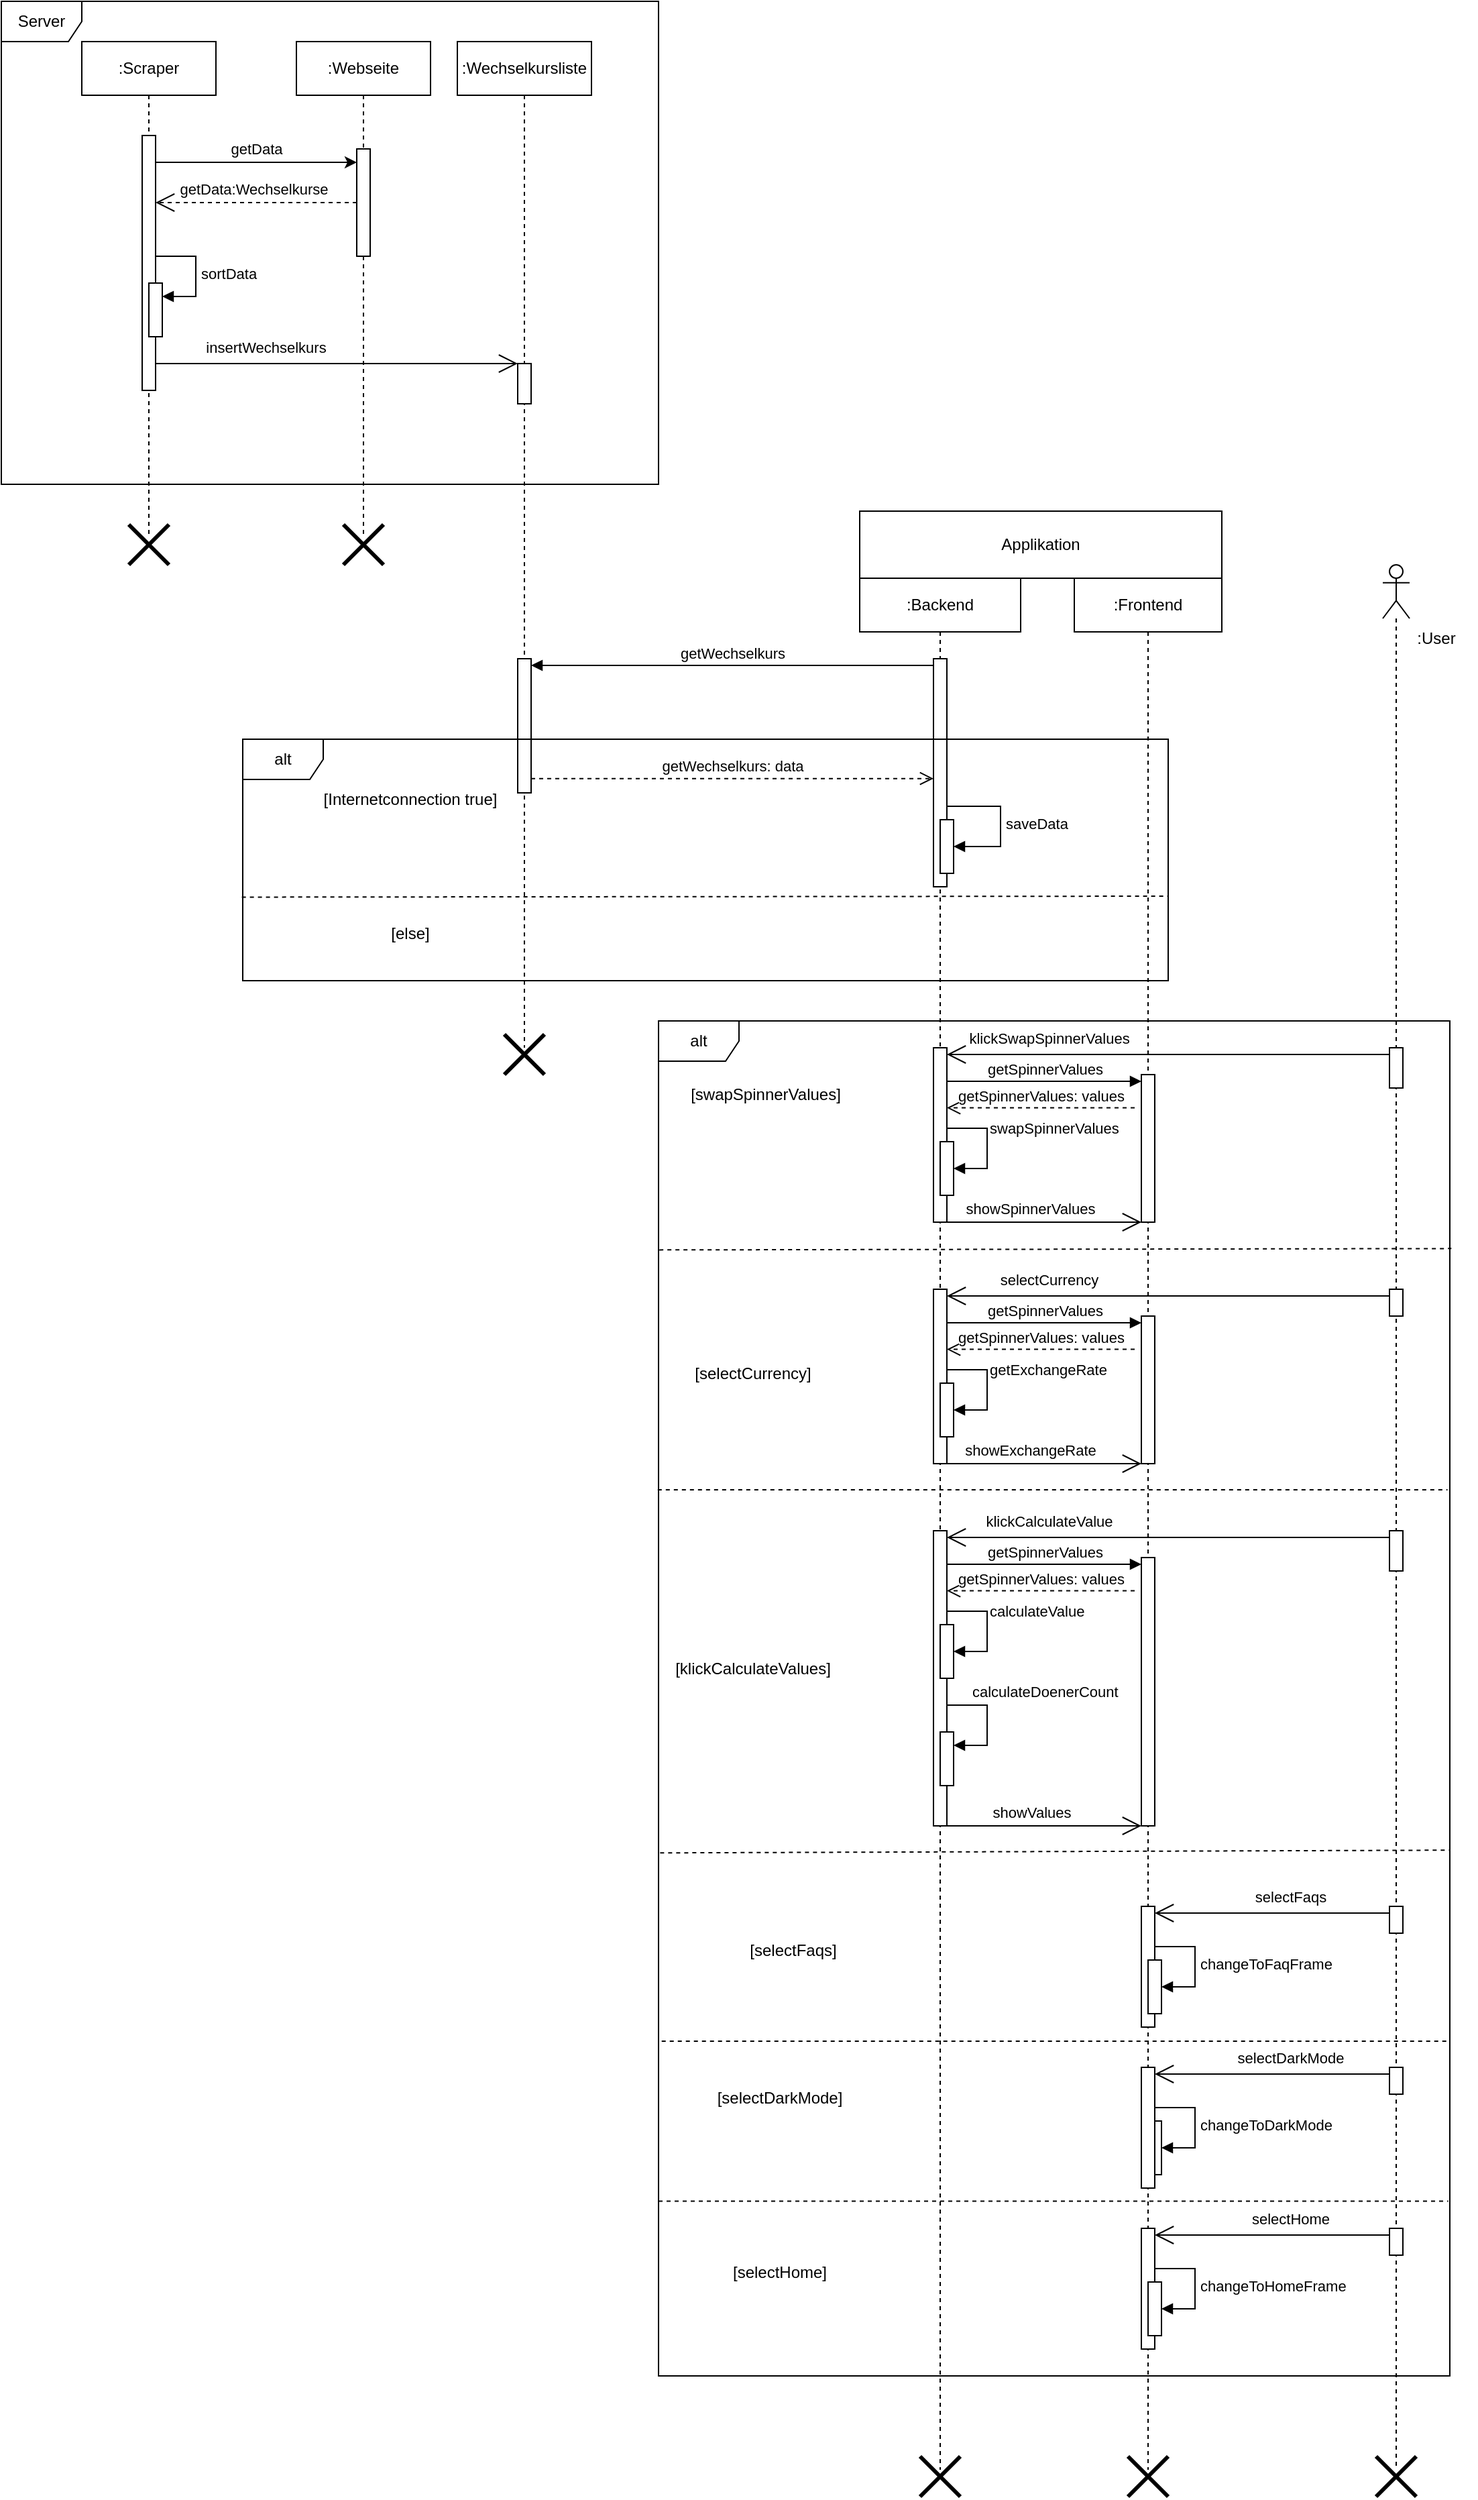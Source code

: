 <mxfile version="23.1.5" type="device">
  <diagram name="Page-1" id="2YBvvXClWsGukQMizWep">
    <mxGraphModel dx="985" dy="530" grid="1" gridSize="10" guides="1" tooltips="1" connect="1" arrows="1" fold="1" page="1" pageScale="1" pageWidth="850" pageHeight="1100" math="0" shadow="0">
      <root>
        <mxCell id="0" />
        <mxCell id="1" parent="0" />
        <mxCell id="aM9ryv3xv72pqoxQDRHE-1" value=":Scraper" style="shape=umlLifeline;perimeter=lifelinePerimeter;whiteSpace=wrap;html=1;container=0;dropTarget=0;collapsible=0;recursiveResize=0;outlineConnect=0;portConstraint=eastwest;newEdgeStyle={&quot;edgeStyle&quot;:&quot;elbowEdgeStyle&quot;,&quot;elbow&quot;:&quot;vertical&quot;,&quot;curved&quot;:0,&quot;rounded&quot;:0};" parent="1" vertex="1">
          <mxGeometry x="120" y="60" width="100" height="370" as="geometry" />
        </mxCell>
        <mxCell id="aM9ryv3xv72pqoxQDRHE-2" value="" style="html=1;points=[];perimeter=orthogonalPerimeter;outlineConnect=0;targetShapes=umlLifeline;portConstraint=eastwest;newEdgeStyle={&quot;edgeStyle&quot;:&quot;elbowEdgeStyle&quot;,&quot;elbow&quot;:&quot;vertical&quot;,&quot;curved&quot;:0,&quot;rounded&quot;:0};" parent="aM9ryv3xv72pqoxQDRHE-1" vertex="1">
          <mxGeometry x="45" y="70" width="10" height="190" as="geometry" />
        </mxCell>
        <mxCell id="v1EuqWUjBjIq2CPRRQix-3" value="" style="edgeStyle=elbowEdgeStyle;rounded=0;orthogonalLoop=1;jettySize=auto;html=1;elbow=vertical;curved=0;" parent="aM9ryv3xv72pqoxQDRHE-1" source="aM9ryv3xv72pqoxQDRHE-2" edge="1">
          <mxGeometry relative="1" as="geometry">
            <mxPoint x="55" y="139.949" as="targetPoint" />
          </mxGeometry>
        </mxCell>
        <mxCell id="aM9ryv3xv72pqoxQDRHE-5" value=":Webseite" style="shape=umlLifeline;perimeter=lifelinePerimeter;whiteSpace=wrap;html=1;container=0;dropTarget=0;collapsible=0;recursiveResize=0;outlineConnect=0;portConstraint=eastwest;newEdgeStyle={&quot;edgeStyle&quot;:&quot;elbowEdgeStyle&quot;,&quot;elbow&quot;:&quot;vertical&quot;,&quot;curved&quot;:0,&quot;rounded&quot;:0};" parent="1" vertex="1">
          <mxGeometry x="280" y="60" width="100" height="370" as="geometry" />
        </mxCell>
        <mxCell id="aM9ryv3xv72pqoxQDRHE-6" value="" style="html=1;points=[];perimeter=orthogonalPerimeter;outlineConnect=0;targetShapes=umlLifeline;portConstraint=eastwest;newEdgeStyle={&quot;edgeStyle&quot;:&quot;elbowEdgeStyle&quot;,&quot;elbow&quot;:&quot;vertical&quot;,&quot;curved&quot;:0,&quot;rounded&quot;:0};" parent="aM9ryv3xv72pqoxQDRHE-5" vertex="1">
          <mxGeometry x="45" y="80" width="10" height="80" as="geometry" />
        </mxCell>
        <mxCell id="v1EuqWUjBjIq2CPRRQix-4" value="" style="endArrow=classic;html=1;rounded=0;" parent="1" target="aM9ryv3xv72pqoxQDRHE-6" edge="1">
          <mxGeometry relative="1" as="geometry">
            <mxPoint x="174.987" y="150" as="sourcePoint" />
            <mxPoint x="345" y="150" as="targetPoint" />
          </mxGeometry>
        </mxCell>
        <mxCell id="v1EuqWUjBjIq2CPRRQix-5" value="getData" style="edgeLabel;resizable=0;html=1;align=center;verticalAlign=middle;" parent="v1EuqWUjBjIq2CPRRQix-4" connectable="0" vertex="1">
          <mxGeometry relative="1" as="geometry">
            <mxPoint y="-10" as="offset" />
          </mxGeometry>
        </mxCell>
        <mxCell id="v1EuqWUjBjIq2CPRRQix-6" value="getData:Wechselkurse" style="endArrow=open;endSize=12;dashed=1;html=1;rounded=0;" parent="1" source="aM9ryv3xv72pqoxQDRHE-6" target="aM9ryv3xv72pqoxQDRHE-2" edge="1">
          <mxGeometry x="0.026" y="-10" width="160" relative="1" as="geometry">
            <mxPoint x="310" y="190" as="sourcePoint" />
            <mxPoint x="180" y="190" as="targetPoint" />
            <mxPoint as="offset" />
          </mxGeometry>
        </mxCell>
        <mxCell id="v1EuqWUjBjIq2CPRRQix-7" value=":Wechselkursliste" style="shape=umlLifeline;perimeter=lifelinePerimeter;whiteSpace=wrap;html=1;container=1;dropTarget=0;collapsible=0;recursiveResize=0;outlineConnect=0;portConstraint=eastwest;newEdgeStyle={&quot;curved&quot;:0,&quot;rounded&quot;:0};" parent="1" vertex="1">
          <mxGeometry x="400" y="60" width="100" height="750" as="geometry" />
        </mxCell>
        <mxCell id="v1EuqWUjBjIq2CPRRQix-9" value="" style="html=1;points=[[0,0,0,0,5],[0,1,0,0,-5],[1,0,0,0,5],[1,1,0,0,-5]];perimeter=orthogonalPerimeter;outlineConnect=0;targetShapes=umlLifeline;portConstraint=eastwest;newEdgeStyle={&quot;curved&quot;:0,&quot;rounded&quot;:0};" parent="v1EuqWUjBjIq2CPRRQix-7" vertex="1">
          <mxGeometry x="45" y="240" width="10" height="30" as="geometry" />
        </mxCell>
        <mxCell id="v1EuqWUjBjIq2CPRRQix-17" value="" style="html=1;points=[[0,0,0,0,5],[0,1,0,0,-5],[1,0,0,0,5],[1,1,0,0,-5]];perimeter=orthogonalPerimeter;outlineConnect=0;targetShapes=umlLifeline;portConstraint=eastwest;newEdgeStyle={&quot;curved&quot;:0,&quot;rounded&quot;:0};" parent="v1EuqWUjBjIq2CPRRQix-7" vertex="1">
          <mxGeometry x="45" y="460" width="10" height="100" as="geometry" />
        </mxCell>
        <mxCell id="v1EuqWUjBjIq2CPRRQix-10" value="" style="endArrow=open;endFill=1;endSize=12;html=1;rounded=0;" parent="1" source="aM9ryv3xv72pqoxQDRHE-2" target="v1EuqWUjBjIq2CPRRQix-9" edge="1">
          <mxGeometry width="160" relative="1" as="geometry">
            <mxPoint x="190" y="260" as="sourcePoint" />
            <mxPoint x="350" y="260" as="targetPoint" />
          </mxGeometry>
        </mxCell>
        <mxCell id="v1EuqWUjBjIq2CPRRQix-14" value="insertWechselkurs" style="edgeLabel;resizable=0;html=1;align=center;verticalAlign=middle;" parent="1" connectable="0" vertex="1">
          <mxGeometry x="249.999" y="260" as="geometry">
            <mxPoint x="7" y="28" as="offset" />
          </mxGeometry>
        </mxCell>
        <mxCell id="v1EuqWUjBjIq2CPRRQix-15" value="Server" style="shape=umlFrame;whiteSpace=wrap;html=1;pointerEvents=0;" parent="1" vertex="1">
          <mxGeometry x="60" y="30" width="490" height="360" as="geometry" />
        </mxCell>
        <mxCell id="v1EuqWUjBjIq2CPRRQix-16" value=":Backend" style="shape=umlLifeline;perimeter=lifelinePerimeter;whiteSpace=wrap;html=1;container=1;dropTarget=0;collapsible=0;recursiveResize=0;outlineConnect=0;portConstraint=eastwest;newEdgeStyle={&quot;curved&quot;:0,&quot;rounded&quot;:0};" parent="1" vertex="1">
          <mxGeometry x="700" y="460" width="120" height="1410" as="geometry" />
        </mxCell>
        <mxCell id="v1EuqWUjBjIq2CPRRQix-20" value="" style="html=1;points=[[0,0,0,0,5],[0,1,0,0,-5],[1,0,0,0,5],[1,1,0,0,-5]];perimeter=orthogonalPerimeter;outlineConnect=0;targetShapes=umlLifeline;portConstraint=eastwest;newEdgeStyle={&quot;curved&quot;:0,&quot;rounded&quot;:0};" parent="v1EuqWUjBjIq2CPRRQix-16" vertex="1">
          <mxGeometry x="55" y="60" width="10" height="170" as="geometry" />
        </mxCell>
        <mxCell id="h3l3YlsOue6Y38c3jv6M-5" value="" style="html=1;points=[[0,0,0,0,5],[0,1,0,0,-5],[1,0,0,0,5],[1,1,0,0,-5]];perimeter=orthogonalPerimeter;outlineConnect=0;targetShapes=umlLifeline;portConstraint=eastwest;newEdgeStyle={&quot;curved&quot;:0,&quot;rounded&quot;:0};" parent="v1EuqWUjBjIq2CPRRQix-16" vertex="1">
          <mxGeometry x="55" y="350" width="10" height="130" as="geometry" />
        </mxCell>
        <mxCell id="v1EuqWUjBjIq2CPRRQix-18" value="getWechselkurs" style="html=1;verticalAlign=bottom;endArrow=block;curved=0;rounded=0;entryX=1;entryY=0;entryDx=0;entryDy=5;exitX=0;exitY=0;exitDx=0;exitDy=5;exitPerimeter=0;" parent="1" source="v1EuqWUjBjIq2CPRRQix-20" target="v1EuqWUjBjIq2CPRRQix-17" edge="1">
          <mxGeometry relative="1" as="geometry">
            <mxPoint x="525" y="525" as="sourcePoint" />
          </mxGeometry>
        </mxCell>
        <mxCell id="v1EuqWUjBjIq2CPRRQix-19" value="getWechselkurs: data" style="html=1;verticalAlign=bottom;endArrow=open;dashed=1;endSize=8;curved=0;rounded=0;exitX=1;exitY=0.644;exitDx=0;exitDy=0;exitPerimeter=0;" parent="1" target="v1EuqWUjBjIq2CPRRQix-20" edge="1">
          <mxGeometry relative="1" as="geometry">
            <mxPoint x="610" y="609.33" as="targetPoint" />
            <mxPoint x="455" y="609.33" as="sourcePoint" />
          </mxGeometry>
        </mxCell>
        <mxCell id="v1EuqWUjBjIq2CPRRQix-21" value="alt" style="shape=umlFrame;whiteSpace=wrap;html=1;pointerEvents=0;" parent="1" vertex="1">
          <mxGeometry x="240" y="580" width="690" height="180" as="geometry" />
        </mxCell>
        <mxCell id="v1EuqWUjBjIq2CPRRQix-23" value="[Internetconnection true]" style="text;html=1;strokeColor=none;fillColor=none;align=center;verticalAlign=middle;whiteSpace=wrap;rounded=0;" parent="1" vertex="1">
          <mxGeometry x="290" y="610" width="150" height="30" as="geometry" />
        </mxCell>
        <mxCell id="v1EuqWUjBjIq2CPRRQix-30" value="[else]" style="text;html=1;strokeColor=none;fillColor=none;align=center;verticalAlign=middle;whiteSpace=wrap;rounded=0;" parent="1" vertex="1">
          <mxGeometry x="290" y="710" width="150" height="30" as="geometry" />
        </mxCell>
        <mxCell id="v1EuqWUjBjIq2CPRRQix-35" value="" style="endArrow=none;dashed=1;html=1;rounded=0;exitX=-0.001;exitY=0.654;exitDx=0;exitDy=0;exitPerimeter=0;entryX=1;entryY=0.65;entryDx=0;entryDy=0;entryPerimeter=0;" parent="1" source="v1EuqWUjBjIq2CPRRQix-21" target="v1EuqWUjBjIq2CPRRQix-21" edge="1">
          <mxGeometry width="50" height="50" relative="1" as="geometry">
            <mxPoint x="620" y="650" as="sourcePoint" />
            <mxPoint x="870" y="700" as="targetPoint" />
          </mxGeometry>
        </mxCell>
        <mxCell id="v1EuqWUjBjIq2CPRRQix-36" value="" style="shape=umlLifeline;perimeter=lifelinePerimeter;whiteSpace=wrap;html=1;container=1;dropTarget=0;collapsible=0;recursiveResize=0;outlineConnect=0;portConstraint=eastwest;newEdgeStyle={&quot;curved&quot;:0,&quot;rounded&quot;:0};participant=umlActor;" parent="1" vertex="1">
          <mxGeometry x="1090" y="450" width="20" height="1420" as="geometry" />
        </mxCell>
        <mxCell id="h3l3YlsOue6Y38c3jv6M-8" value="" style="html=1;points=[[0,0,0,0,5],[0,1,0,0,-5],[1,0,0,0,5],[1,1,0,0,-5]];perimeter=orthogonalPerimeter;outlineConnect=0;targetShapes=umlLifeline;portConstraint=eastwest;newEdgeStyle={&quot;curved&quot;:0,&quot;rounded&quot;:0};" parent="v1EuqWUjBjIq2CPRRQix-36" vertex="1">
          <mxGeometry x="5" y="360" width="10" height="30" as="geometry" />
        </mxCell>
        <mxCell id="JgO0-1MTpIiJ-sRc2Kr0-39" value="" style="html=1;points=[[0,0,0,0,5],[0,1,0,0,-5],[1,0,0,0,5],[1,1,0,0,-5]];perimeter=orthogonalPerimeter;outlineConnect=0;targetShapes=umlLifeline;portConstraint=eastwest;newEdgeStyle={&quot;curved&quot;:0,&quot;rounded&quot;:0};" vertex="1" parent="v1EuqWUjBjIq2CPRRQix-36">
          <mxGeometry x="5" y="1120" width="10" height="20" as="geometry" />
        </mxCell>
        <mxCell id="JgO0-1MTpIiJ-sRc2Kr0-43" value="" style="html=1;points=[[0,0,0,0,5],[0,1,0,0,-5],[1,0,0,0,5],[1,1,0,0,-5]];perimeter=orthogonalPerimeter;outlineConnect=0;targetShapes=umlLifeline;portConstraint=eastwest;newEdgeStyle={&quot;curved&quot;:0,&quot;rounded&quot;:0};" vertex="1" parent="v1EuqWUjBjIq2CPRRQix-36">
          <mxGeometry x="-175" y="1160" width="10" height="40" as="geometry" />
        </mxCell>
        <mxCell id="v1EuqWUjBjIq2CPRRQix-37" value=":User" style="text;html=1;strokeColor=none;fillColor=none;align=center;verticalAlign=middle;whiteSpace=wrap;rounded=0;" parent="1" vertex="1">
          <mxGeometry x="1100" y="490" width="60" height="30" as="geometry" />
        </mxCell>
        <mxCell id="h3l3YlsOue6Y38c3jv6M-1" value="" style="html=1;points=[[0,0,0,0,5],[0,1,0,0,-5],[1,0,0,0,5],[1,1,0,0,-5]];perimeter=orthogonalPerimeter;outlineConnect=0;targetShapes=umlLifeline;portConstraint=eastwest;newEdgeStyle={&quot;curved&quot;:0,&quot;rounded&quot;:0};" parent="1" vertex="1">
          <mxGeometry x="170" y="240" width="10" height="40" as="geometry" />
        </mxCell>
        <mxCell id="h3l3YlsOue6Y38c3jv6M-2" value="sortData" style="html=1;align=left;spacingLeft=2;endArrow=block;rounded=0;edgeStyle=orthogonalEdgeStyle;curved=0;rounded=0;" parent="1" target="h3l3YlsOue6Y38c3jv6M-1" edge="1">
          <mxGeometry relative="1" as="geometry">
            <mxPoint x="175" y="220" as="sourcePoint" />
            <Array as="points">
              <mxPoint x="205" y="250" />
            </Array>
          </mxGeometry>
        </mxCell>
        <mxCell id="h3l3YlsOue6Y38c3jv6M-3" value="" style="html=1;points=[[0,0,0,0,5],[0,1,0,0,-5],[1,0,0,0,5],[1,1,0,0,-5]];perimeter=orthogonalPerimeter;outlineConnect=0;targetShapes=umlLifeline;portConstraint=eastwest;newEdgeStyle={&quot;curved&quot;:0,&quot;rounded&quot;:0};" parent="1" vertex="1">
          <mxGeometry x="760" y="640" width="10" height="40" as="geometry" />
        </mxCell>
        <mxCell id="h3l3YlsOue6Y38c3jv6M-4" value="saveData" style="html=1;align=left;spacingLeft=2;endArrow=block;rounded=0;edgeStyle=orthogonalEdgeStyle;curved=0;rounded=0;" parent="1" source="v1EuqWUjBjIq2CPRRQix-20" target="h3l3YlsOue6Y38c3jv6M-3" edge="1">
          <mxGeometry relative="1" as="geometry">
            <mxPoint x="775" y="620" as="sourcePoint" />
            <Array as="points">
              <mxPoint x="805" y="630" />
              <mxPoint x="805" y="660" />
            </Array>
          </mxGeometry>
        </mxCell>
        <mxCell id="h3l3YlsOue6Y38c3jv6M-17" value="alt" style="shape=umlFrame;whiteSpace=wrap;html=1;pointerEvents=0;" parent="1" vertex="1">
          <mxGeometry x="550" y="790" width="590" height="1010" as="geometry" />
        </mxCell>
        <mxCell id="h3l3YlsOue6Y38c3jv6M-20" value="[swapSpinnerValues]" style="text;html=1;strokeColor=none;fillColor=none;align=center;verticalAlign=middle;whiteSpace=wrap;rounded=0;" parent="1" vertex="1">
          <mxGeometry x="600" y="830" width="60" height="30" as="geometry" />
        </mxCell>
        <mxCell id="QMycJKl9IB8t47OR3IQw-2" value=":Frontend" style="shape=umlLifeline;perimeter=lifelinePerimeter;whiteSpace=wrap;html=1;container=1;dropTarget=0;collapsible=0;recursiveResize=0;outlineConnect=0;portConstraint=eastwest;newEdgeStyle={&quot;curved&quot;:0,&quot;rounded&quot;:0};" parent="1" vertex="1">
          <mxGeometry x="860" y="460" width="110" height="1410" as="geometry" />
        </mxCell>
        <mxCell id="QMycJKl9IB8t47OR3IQw-4" value="" style="html=1;points=[[0,0,0,0,5],[0,1,0,0,-5],[1,0,0,0,5],[1,1,0,0,-5]];perimeter=orthogonalPerimeter;outlineConnect=0;targetShapes=umlLifeline;portConstraint=eastwest;newEdgeStyle={&quot;curved&quot;:0,&quot;rounded&quot;:0};" parent="QMycJKl9IB8t47OR3IQw-2" vertex="1">
          <mxGeometry x="50" y="370" width="10" height="110" as="geometry" />
        </mxCell>
        <mxCell id="QMycJKl9IB8t47OR3IQw-31" value="" style="html=1;points=[[0,0,0,0,5],[0,1,0,0,-5],[1,0,0,0,5],[1,1,0,0,-5]];perimeter=orthogonalPerimeter;outlineConnect=0;targetShapes=umlLifeline;portConstraint=eastwest;newEdgeStyle={&quot;curved&quot;:0,&quot;rounded&quot;:0};" parent="QMycJKl9IB8t47OR3IQw-2" vertex="1">
          <mxGeometry x="-105" y="530" width="10" height="130" as="geometry" />
        </mxCell>
        <mxCell id="QMycJKl9IB8t47OR3IQw-32" value="" style="html=1;points=[[0,0,0,0,5],[0,1,0,0,-5],[1,0,0,0,5],[1,1,0,0,-5]];perimeter=orthogonalPerimeter;outlineConnect=0;targetShapes=umlLifeline;portConstraint=eastwest;newEdgeStyle={&quot;curved&quot;:0,&quot;rounded&quot;:0};" parent="QMycJKl9IB8t47OR3IQw-2" vertex="1">
          <mxGeometry x="235" y="530" width="10" height="20" as="geometry" />
        </mxCell>
        <mxCell id="QMycJKl9IB8t47OR3IQw-33" value="" style="html=1;points=[[0,0,0,0,5],[0,1,0,0,-5],[1,0,0,0,5],[1,1,0,0,-5]];perimeter=orthogonalPerimeter;outlineConnect=0;targetShapes=umlLifeline;portConstraint=eastwest;newEdgeStyle={&quot;curved&quot;:0,&quot;rounded&quot;:0};" parent="QMycJKl9IB8t47OR3IQw-2" vertex="1">
          <mxGeometry x="50" y="550" width="10" height="110" as="geometry" />
        </mxCell>
        <mxCell id="QMycJKl9IB8t47OR3IQw-34" value="getSpinnerValues" style="html=1;verticalAlign=bottom;endArrow=block;curved=0;rounded=0;entryX=0;entryY=0;entryDx=0;entryDy=5;entryPerimeter=0;" parent="QMycJKl9IB8t47OR3IQw-2" source="QMycJKl9IB8t47OR3IQw-31" target="QMycJKl9IB8t47OR3IQw-33" edge="1">
          <mxGeometry width="80" relative="1" as="geometry">
            <mxPoint x="-20" y="630" as="sourcePoint" />
            <mxPoint x="60" y="630" as="targetPoint" />
          </mxGeometry>
        </mxCell>
        <mxCell id="QMycJKl9IB8t47OR3IQw-35" value="getSpinnerValues: values" style="html=1;verticalAlign=bottom;endArrow=open;dashed=1;endSize=8;curved=0;rounded=0;" parent="QMycJKl9IB8t47OR3IQw-2" target="QMycJKl9IB8t47OR3IQw-31" edge="1">
          <mxGeometry relative="1" as="geometry">
            <mxPoint x="-90" y="575" as="targetPoint" />
            <mxPoint x="45" y="574.76" as="sourcePoint" />
          </mxGeometry>
        </mxCell>
        <mxCell id="QMycJKl9IB8t47OR3IQw-36" value="" style="html=1;points=[[0,0,0,0,5],[0,1,0,0,-5],[1,0,0,0,5],[1,1,0,0,-5]];perimeter=orthogonalPerimeter;outlineConnect=0;targetShapes=umlLifeline;portConstraint=eastwest;newEdgeStyle={&quot;curved&quot;:0,&quot;rounded&quot;:0};" parent="QMycJKl9IB8t47OR3IQw-2" vertex="1">
          <mxGeometry x="-100" y="600" width="10" height="40" as="geometry" />
        </mxCell>
        <mxCell id="QMycJKl9IB8t47OR3IQw-37" value="getExchangeRate" style="html=1;align=left;spacingLeft=2;endArrow=block;rounded=0;edgeStyle=orthogonalEdgeStyle;curved=0;rounded=0;" parent="QMycJKl9IB8t47OR3IQw-2" target="QMycJKl9IB8t47OR3IQw-36" edge="1">
          <mxGeometry relative="1" as="geometry">
            <mxPoint x="-95" y="560" as="sourcePoint" />
            <Array as="points">
              <mxPoint x="-65" y="590" />
            </Array>
          </mxGeometry>
        </mxCell>
        <mxCell id="QMycJKl9IB8t47OR3IQw-38" value="" style="endArrow=open;endFill=1;endSize=12;html=1;rounded=0;exitX=0.5;exitY=1;exitDx=0;exitDy=0;exitPerimeter=0;" parent="QMycJKl9IB8t47OR3IQw-2" source="QMycJKl9IB8t47OR3IQw-31" target="QMycJKl9IB8t47OR3IQw-33" edge="1">
          <mxGeometry width="160" relative="1" as="geometry">
            <mxPoint x="-100.0" y="670" as="sourcePoint" />
            <mxPoint x="40" y="670" as="targetPoint" />
          </mxGeometry>
        </mxCell>
        <mxCell id="QMycJKl9IB8t47OR3IQw-39" value="showExchangeRate" style="edgeLabel;html=1;align=center;verticalAlign=middle;resizable=0;points=[];" parent="QMycJKl9IB8t47OR3IQw-38" vertex="1" connectable="0">
          <mxGeometry x="-0.741" y="-1" relative="1" as="geometry">
            <mxPoint x="47" y="-11" as="offset" />
          </mxGeometry>
        </mxCell>
        <mxCell id="QMycJKl9IB8t47OR3IQw-40" value="" style="endArrow=open;endFill=1;endSize=12;html=1;rounded=0;exitX=0;exitY=0;exitDx=0;exitDy=5;exitPerimeter=0;entryX=1;entryY=0;entryDx=0;entryDy=5;entryPerimeter=0;" parent="QMycJKl9IB8t47OR3IQw-2" source="QMycJKl9IB8t47OR3IQw-32" target="QMycJKl9IB8t47OR3IQw-31" edge="1">
          <mxGeometry width="160" relative="1" as="geometry">
            <mxPoint x="-90" y="670" as="sourcePoint" />
            <mxPoint x="55" y="670" as="targetPoint" />
          </mxGeometry>
        </mxCell>
        <mxCell id="QMycJKl9IB8t47OR3IQw-41" value="selectCurrency" style="edgeLabel;html=1;align=center;verticalAlign=middle;resizable=0;points=[];" parent="QMycJKl9IB8t47OR3IQw-40" vertex="1" connectable="0">
          <mxGeometry x="-0.741" y="-1" relative="1" as="geometry">
            <mxPoint x="-212" y="-11" as="offset" />
          </mxGeometry>
        </mxCell>
        <mxCell id="QMycJKl9IB8t47OR3IQw-42" value="" style="html=1;points=[[0,0,0,0,5],[0,1,0,0,-5],[1,0,0,0,5],[1,1,0,0,-5]];perimeter=orthogonalPerimeter;outlineConnect=0;targetShapes=umlLifeline;portConstraint=eastwest;newEdgeStyle={&quot;curved&quot;:0,&quot;rounded&quot;:0};" parent="QMycJKl9IB8t47OR3IQw-2" vertex="1">
          <mxGeometry x="-105" y="710" width="10" height="220" as="geometry" />
        </mxCell>
        <mxCell id="QMycJKl9IB8t47OR3IQw-43" value="" style="html=1;points=[[0,0,0,0,5],[0,1,0,0,-5],[1,0,0,0,5],[1,1,0,0,-5]];perimeter=orthogonalPerimeter;outlineConnect=0;targetShapes=umlLifeline;portConstraint=eastwest;newEdgeStyle={&quot;curved&quot;:0,&quot;rounded&quot;:0};" parent="QMycJKl9IB8t47OR3IQw-2" vertex="1">
          <mxGeometry x="235" y="710" width="10" height="30" as="geometry" />
        </mxCell>
        <mxCell id="QMycJKl9IB8t47OR3IQw-44" value="" style="html=1;points=[[0,0,0,0,5],[0,1,0,0,-5],[1,0,0,0,5],[1,1,0,0,-5]];perimeter=orthogonalPerimeter;outlineConnect=0;targetShapes=umlLifeline;portConstraint=eastwest;newEdgeStyle={&quot;curved&quot;:0,&quot;rounded&quot;:0};" parent="QMycJKl9IB8t47OR3IQw-2" vertex="1">
          <mxGeometry x="50" y="730" width="10" height="200" as="geometry" />
        </mxCell>
        <mxCell id="QMycJKl9IB8t47OR3IQw-45" value="getSpinnerValues" style="html=1;verticalAlign=bottom;endArrow=block;curved=0;rounded=0;entryX=0;entryY=0;entryDx=0;entryDy=5;entryPerimeter=0;" parent="QMycJKl9IB8t47OR3IQw-2" source="QMycJKl9IB8t47OR3IQw-42" target="QMycJKl9IB8t47OR3IQw-44" edge="1">
          <mxGeometry width="80" relative="1" as="geometry">
            <mxPoint x="-20" y="810" as="sourcePoint" />
            <mxPoint x="60" y="810" as="targetPoint" />
          </mxGeometry>
        </mxCell>
        <mxCell id="QMycJKl9IB8t47OR3IQw-46" value="getSpinnerValues: values" style="html=1;verticalAlign=bottom;endArrow=open;dashed=1;endSize=8;curved=0;rounded=0;" parent="QMycJKl9IB8t47OR3IQw-2" target="QMycJKl9IB8t47OR3IQw-42" edge="1">
          <mxGeometry relative="1" as="geometry">
            <mxPoint x="-90" y="755" as="targetPoint" />
            <mxPoint x="45" y="754.76" as="sourcePoint" />
          </mxGeometry>
        </mxCell>
        <mxCell id="QMycJKl9IB8t47OR3IQw-47" value="" style="html=1;points=[[0,0,0,0,5],[0,1,0,0,-5],[1,0,0,0,5],[1,1,0,0,-5]];perimeter=orthogonalPerimeter;outlineConnect=0;targetShapes=umlLifeline;portConstraint=eastwest;newEdgeStyle={&quot;curved&quot;:0,&quot;rounded&quot;:0};" parent="QMycJKl9IB8t47OR3IQw-2" vertex="1">
          <mxGeometry x="-100" y="780" width="10" height="40" as="geometry" />
        </mxCell>
        <mxCell id="QMycJKl9IB8t47OR3IQw-48" value="calculateValue" style="html=1;align=left;spacingLeft=2;endArrow=block;rounded=0;edgeStyle=orthogonalEdgeStyle;curved=0;rounded=0;" parent="QMycJKl9IB8t47OR3IQw-2" target="QMycJKl9IB8t47OR3IQw-47" edge="1">
          <mxGeometry relative="1" as="geometry">
            <mxPoint x="-95" y="740" as="sourcePoint" />
            <Array as="points">
              <mxPoint x="-65" y="770" />
            </Array>
          </mxGeometry>
        </mxCell>
        <mxCell id="QMycJKl9IB8t47OR3IQw-49" value="" style="endArrow=open;endFill=1;endSize=12;html=1;rounded=0;exitX=0.5;exitY=1;exitDx=0;exitDy=0;exitPerimeter=0;" parent="QMycJKl9IB8t47OR3IQw-2" source="QMycJKl9IB8t47OR3IQw-42" target="QMycJKl9IB8t47OR3IQw-44" edge="1">
          <mxGeometry width="160" relative="1" as="geometry">
            <mxPoint x="-100.0" y="850" as="sourcePoint" />
            <mxPoint x="40" y="850" as="targetPoint" />
          </mxGeometry>
        </mxCell>
        <mxCell id="QMycJKl9IB8t47OR3IQw-50" value="showValues" style="edgeLabel;html=1;align=center;verticalAlign=middle;resizable=0;points=[];" parent="QMycJKl9IB8t47OR3IQw-49" vertex="1" connectable="0">
          <mxGeometry x="-0.741" y="-1" relative="1" as="geometry">
            <mxPoint x="48" y="-11" as="offset" />
          </mxGeometry>
        </mxCell>
        <mxCell id="QMycJKl9IB8t47OR3IQw-51" value="" style="endArrow=open;endFill=1;endSize=12;html=1;rounded=0;exitX=0;exitY=0;exitDx=0;exitDy=5;exitPerimeter=0;entryX=1;entryY=0;entryDx=0;entryDy=5;entryPerimeter=0;" parent="QMycJKl9IB8t47OR3IQw-2" source="QMycJKl9IB8t47OR3IQw-43" target="QMycJKl9IB8t47OR3IQw-42" edge="1">
          <mxGeometry width="160" relative="1" as="geometry">
            <mxPoint x="-90" y="850" as="sourcePoint" />
            <mxPoint x="55" y="850" as="targetPoint" />
          </mxGeometry>
        </mxCell>
        <mxCell id="QMycJKl9IB8t47OR3IQw-52" value="klickCalculateValue" style="edgeLabel;html=1;align=center;verticalAlign=middle;resizable=0;points=[];" parent="QMycJKl9IB8t47OR3IQw-51" vertex="1" connectable="0">
          <mxGeometry x="-0.741" y="-1" relative="1" as="geometry">
            <mxPoint x="-212" y="-11" as="offset" />
          </mxGeometry>
        </mxCell>
        <mxCell id="JgO0-1MTpIiJ-sRc2Kr0-13" value="" style="html=1;points=[[0,0,0,0,5],[0,1,0,0,-5],[1,0,0,0,5],[1,1,0,0,-5]];perimeter=orthogonalPerimeter;outlineConnect=0;targetShapes=umlLifeline;portConstraint=eastwest;newEdgeStyle={&quot;curved&quot;:0,&quot;rounded&quot;:0};" vertex="1" parent="QMycJKl9IB8t47OR3IQw-2">
          <mxGeometry x="-100" y="860" width="10" height="40" as="geometry" />
        </mxCell>
        <mxCell id="JgO0-1MTpIiJ-sRc2Kr0-14" value="calculateDoenerCount" style="html=1;align=left;spacingLeft=2;endArrow=block;rounded=0;edgeStyle=orthogonalEdgeStyle;curved=0;rounded=0;" edge="1" target="JgO0-1MTpIiJ-sRc2Kr0-13" parent="QMycJKl9IB8t47OR3IQw-2">
          <mxGeometry x="-0.647" y="10" relative="1" as="geometry">
            <mxPoint x="-95" y="840" as="sourcePoint" />
            <Array as="points">
              <mxPoint x="-65" y="870" />
            </Array>
            <mxPoint as="offset" />
          </mxGeometry>
        </mxCell>
        <mxCell id="JgO0-1MTpIiJ-sRc2Kr0-16" value="" style="html=1;points=[[0,0,0,0,5],[0,1,0,0,-5],[1,0,0,0,5],[1,1,0,0,-5]];perimeter=orthogonalPerimeter;outlineConnect=0;targetShapes=umlLifeline;portConstraint=eastwest;newEdgeStyle={&quot;curved&quot;:0,&quot;rounded&quot;:0};" vertex="1" parent="QMycJKl9IB8t47OR3IQw-2">
          <mxGeometry x="235" y="990" width="10" height="20" as="geometry" />
        </mxCell>
        <mxCell id="JgO0-1MTpIiJ-sRc2Kr0-17" value="" style="html=1;points=[[0,0,0,0,5],[0,1,0,0,-5],[1,0,0,0,5],[1,1,0,0,-5]];perimeter=orthogonalPerimeter;outlineConnect=0;targetShapes=umlLifeline;portConstraint=eastwest;newEdgeStyle={&quot;curved&quot;:0,&quot;rounded&quot;:0};" vertex="1" parent="QMycJKl9IB8t47OR3IQw-2">
          <mxGeometry x="50" y="990" width="10" height="90" as="geometry" />
        </mxCell>
        <mxCell id="JgO0-1MTpIiJ-sRc2Kr0-24" value="" style="endArrow=open;endFill=1;endSize=12;html=1;rounded=0;exitX=0;exitY=0;exitDx=0;exitDy=5;exitPerimeter=0;entryX=1;entryY=0;entryDx=0;entryDy=5;entryPerimeter=0;" edge="1" parent="QMycJKl9IB8t47OR3IQw-2" source="JgO0-1MTpIiJ-sRc2Kr0-16" target="JgO0-1MTpIiJ-sRc2Kr0-17">
          <mxGeometry width="160" relative="1" as="geometry">
            <mxPoint x="-90" y="1130" as="sourcePoint" />
            <mxPoint x="55" y="1130" as="targetPoint" />
          </mxGeometry>
        </mxCell>
        <mxCell id="JgO0-1MTpIiJ-sRc2Kr0-25" value="selectFaqs" style="edgeLabel;html=1;align=center;verticalAlign=middle;resizable=0;points=[];" vertex="1" connectable="0" parent="JgO0-1MTpIiJ-sRc2Kr0-24">
          <mxGeometry x="-0.741" y="-1" relative="1" as="geometry">
            <mxPoint x="-52" y="-11" as="offset" />
          </mxGeometry>
        </mxCell>
        <mxCell id="JgO0-1MTpIiJ-sRc2Kr0-26" value="" style="html=1;points=[[0,0,0,0,5],[0,1,0,0,-5],[1,0,0,0,5],[1,1,0,0,-5]];perimeter=orthogonalPerimeter;outlineConnect=0;targetShapes=umlLifeline;portConstraint=eastwest;newEdgeStyle={&quot;curved&quot;:0,&quot;rounded&quot;:0};" vertex="1" parent="QMycJKl9IB8t47OR3IQw-2">
          <mxGeometry x="55" y="1030" width="10" height="40" as="geometry" />
        </mxCell>
        <mxCell id="JgO0-1MTpIiJ-sRc2Kr0-27" value="changeToFaqFrame" style="html=1;align=left;spacingLeft=2;endArrow=block;rounded=0;edgeStyle=orthogonalEdgeStyle;curved=0;rounded=0;" edge="1" target="JgO0-1MTpIiJ-sRc2Kr0-26" parent="QMycJKl9IB8t47OR3IQw-2" source="JgO0-1MTpIiJ-sRc2Kr0-17">
          <mxGeometry relative="1" as="geometry">
            <mxPoint x="60" y="1010" as="sourcePoint" />
            <Array as="points">
              <mxPoint x="90" y="1020" />
              <mxPoint x="90" y="1050" />
            </Array>
          </mxGeometry>
        </mxCell>
        <mxCell id="JgO0-1MTpIiJ-sRc2Kr0-45" value="" style="html=1;points=[[0,0,0,0,5],[0,1,0,0,-5],[1,0,0,0,5],[1,1,0,0,-5]];perimeter=orthogonalPerimeter;outlineConnect=0;targetShapes=umlLifeline;portConstraint=eastwest;newEdgeStyle={&quot;curved&quot;:0,&quot;rounded&quot;:0};" vertex="1" parent="QMycJKl9IB8t47OR3IQw-2">
          <mxGeometry x="235" y="1230" width="10" height="20" as="geometry" />
        </mxCell>
        <mxCell id="JgO0-1MTpIiJ-sRc2Kr0-46" value="" style="html=1;points=[[0,0,0,0,5],[0,1,0,0,-5],[1,0,0,0,5],[1,1,0,0,-5]];perimeter=orthogonalPerimeter;outlineConnect=0;targetShapes=umlLifeline;portConstraint=eastwest;newEdgeStyle={&quot;curved&quot;:0,&quot;rounded&quot;:0};" vertex="1" parent="QMycJKl9IB8t47OR3IQw-2">
          <mxGeometry x="50" y="1230" width="10" height="90" as="geometry" />
        </mxCell>
        <mxCell id="JgO0-1MTpIiJ-sRc2Kr0-47" value="" style="endArrow=open;endFill=1;endSize=12;html=1;rounded=0;exitX=0;exitY=0;exitDx=0;exitDy=5;exitPerimeter=0;entryX=1;entryY=0;entryDx=0;entryDy=5;entryPerimeter=0;" edge="1" parent="QMycJKl9IB8t47OR3IQw-2" source="JgO0-1MTpIiJ-sRc2Kr0-45" target="JgO0-1MTpIiJ-sRc2Kr0-46">
          <mxGeometry width="160" relative="1" as="geometry">
            <mxPoint x="-90" y="1370" as="sourcePoint" />
            <mxPoint x="55" y="1370" as="targetPoint" />
          </mxGeometry>
        </mxCell>
        <mxCell id="JgO0-1MTpIiJ-sRc2Kr0-48" value="selectHome" style="edgeLabel;html=1;align=center;verticalAlign=middle;resizable=0;points=[];" vertex="1" connectable="0" parent="JgO0-1MTpIiJ-sRc2Kr0-47">
          <mxGeometry x="-0.741" y="-1" relative="1" as="geometry">
            <mxPoint x="-52" y="-11" as="offset" />
          </mxGeometry>
        </mxCell>
        <mxCell id="JgO0-1MTpIiJ-sRc2Kr0-49" value="" style="html=1;points=[[0,0,0,0,5],[0,1,0,0,-5],[1,0,0,0,5],[1,1,0,0,-5]];perimeter=orthogonalPerimeter;outlineConnect=0;targetShapes=umlLifeline;portConstraint=eastwest;newEdgeStyle={&quot;curved&quot;:0,&quot;rounded&quot;:0};" vertex="1" parent="QMycJKl9IB8t47OR3IQw-2">
          <mxGeometry x="55" y="1270" width="10" height="40" as="geometry" />
        </mxCell>
        <mxCell id="JgO0-1MTpIiJ-sRc2Kr0-50" value="changeToHomeFrame" style="html=1;align=left;spacingLeft=2;endArrow=block;rounded=0;edgeStyle=orthogonalEdgeStyle;curved=0;rounded=0;" edge="1" parent="QMycJKl9IB8t47OR3IQw-2" source="JgO0-1MTpIiJ-sRc2Kr0-46" target="JgO0-1MTpIiJ-sRc2Kr0-49">
          <mxGeometry relative="1" as="geometry">
            <mxPoint x="60" y="1250" as="sourcePoint" />
            <Array as="points">
              <mxPoint x="90" y="1260" />
              <mxPoint x="90" y="1290" />
            </Array>
          </mxGeometry>
        </mxCell>
        <mxCell id="JgO0-1MTpIiJ-sRc2Kr0-40" value="" style="html=1;points=[[0,0,0,0,5],[0,1,0,0,-5],[1,0,0,0,5],[1,1,0,0,-5]];perimeter=orthogonalPerimeter;outlineConnect=0;targetShapes=umlLifeline;portConstraint=eastwest;newEdgeStyle={&quot;curved&quot;:0,&quot;rounded&quot;:0};" vertex="1" parent="QMycJKl9IB8t47OR3IQw-2">
          <mxGeometry x="50" y="1110" width="10" height="90" as="geometry" />
        </mxCell>
        <mxCell id="QMycJKl9IB8t47OR3IQw-3" value="Applikation" style="html=1;whiteSpace=wrap;" parent="1" vertex="1">
          <mxGeometry x="700" y="410" width="270" height="50" as="geometry" />
        </mxCell>
        <mxCell id="QMycJKl9IB8t47OR3IQw-9" value="getSpinnerValues" style="html=1;verticalAlign=bottom;endArrow=block;curved=0;rounded=0;entryX=0;entryY=0;entryDx=0;entryDy=5;entryPerimeter=0;" parent="1" source="h3l3YlsOue6Y38c3jv6M-5" target="QMycJKl9IB8t47OR3IQw-4" edge="1">
          <mxGeometry width="80" relative="1" as="geometry">
            <mxPoint x="840" y="910" as="sourcePoint" />
            <mxPoint x="920" y="910" as="targetPoint" />
          </mxGeometry>
        </mxCell>
        <mxCell id="QMycJKl9IB8t47OR3IQw-10" value="getSpinnerValues: values" style="html=1;verticalAlign=bottom;endArrow=open;dashed=1;endSize=8;curved=0;rounded=0;" parent="1" target="h3l3YlsOue6Y38c3jv6M-5" edge="1">
          <mxGeometry relative="1" as="geometry">
            <mxPoint x="770" y="855" as="targetPoint" />
            <mxPoint x="905" y="854.76" as="sourcePoint" />
          </mxGeometry>
        </mxCell>
        <mxCell id="QMycJKl9IB8t47OR3IQw-13" value="" style="html=1;points=[[0,0,0,0,5],[0,1,0,0,-5],[1,0,0,0,5],[1,1,0,0,-5]];perimeter=orthogonalPerimeter;outlineConnect=0;targetShapes=umlLifeline;portConstraint=eastwest;newEdgeStyle={&quot;curved&quot;:0,&quot;rounded&quot;:0};" parent="1" vertex="1">
          <mxGeometry x="760" y="880" width="10" height="40" as="geometry" />
        </mxCell>
        <mxCell id="QMycJKl9IB8t47OR3IQw-14" value="swapSpinnerValues" style="html=1;align=left;spacingLeft=2;endArrow=block;rounded=0;edgeStyle=orthogonalEdgeStyle;curved=0;rounded=0;" parent="1" target="QMycJKl9IB8t47OR3IQw-13" edge="1">
          <mxGeometry relative="1" as="geometry">
            <mxPoint x="765" y="840" as="sourcePoint" />
            <Array as="points">
              <mxPoint x="795" y="870" />
            </Array>
          </mxGeometry>
        </mxCell>
        <mxCell id="QMycJKl9IB8t47OR3IQw-15" value="" style="endArrow=open;endFill=1;endSize=12;html=1;rounded=0;exitX=0.5;exitY=1;exitDx=0;exitDy=0;exitPerimeter=0;" parent="1" source="h3l3YlsOue6Y38c3jv6M-5" target="QMycJKl9IB8t47OR3IQw-4" edge="1">
          <mxGeometry width="160" relative="1" as="geometry">
            <mxPoint x="760.0" y="950" as="sourcePoint" />
            <mxPoint x="900" y="950" as="targetPoint" />
          </mxGeometry>
        </mxCell>
        <mxCell id="QMycJKl9IB8t47OR3IQw-16" value="showSpinnerValues" style="edgeLabel;html=1;align=center;verticalAlign=middle;resizable=0;points=[];" parent="QMycJKl9IB8t47OR3IQw-15" vertex="1" connectable="0">
          <mxGeometry x="-0.741" y="-1" relative="1" as="geometry">
            <mxPoint x="47" y="-11" as="offset" />
          </mxGeometry>
        </mxCell>
        <mxCell id="QMycJKl9IB8t47OR3IQw-18" value="" style="endArrow=open;endFill=1;endSize=12;html=1;rounded=0;exitX=0;exitY=0;exitDx=0;exitDy=5;exitPerimeter=0;entryX=1;entryY=0;entryDx=0;entryDy=5;entryPerimeter=0;" parent="1" source="h3l3YlsOue6Y38c3jv6M-8" target="h3l3YlsOue6Y38c3jv6M-5" edge="1">
          <mxGeometry width="160" relative="1" as="geometry">
            <mxPoint x="770" y="950" as="sourcePoint" />
            <mxPoint x="915" y="950" as="targetPoint" />
          </mxGeometry>
        </mxCell>
        <mxCell id="QMycJKl9IB8t47OR3IQw-19" value="klickSwapSpinnerValues" style="edgeLabel;html=1;align=center;verticalAlign=middle;resizable=0;points=[];" parent="QMycJKl9IB8t47OR3IQw-18" vertex="1" connectable="0">
          <mxGeometry x="-0.741" y="-1" relative="1" as="geometry">
            <mxPoint x="-212" y="-11" as="offset" />
          </mxGeometry>
        </mxCell>
        <mxCell id="JgO0-1MTpIiJ-sRc2Kr0-1" value="[selectCurrency]" style="text;html=1;align=center;verticalAlign=middle;resizable=0;points=[];autosize=1;strokeColor=none;fillColor=none;" vertex="1" parent="1">
          <mxGeometry x="565" y="1038" width="110" height="30" as="geometry" />
        </mxCell>
        <mxCell id="JgO0-1MTpIiJ-sRc2Kr0-41" value="" style="endArrow=open;endFill=1;endSize=12;html=1;rounded=0;exitX=0;exitY=0;exitDx=0;exitDy=5;exitPerimeter=0;entryX=1;entryY=0;entryDx=0;entryDy=5;entryPerimeter=0;" edge="1" parent="1" source="JgO0-1MTpIiJ-sRc2Kr0-39" target="JgO0-1MTpIiJ-sRc2Kr0-40">
          <mxGeometry width="160" relative="1" as="geometry">
            <mxPoint x="770" y="1710" as="sourcePoint" />
            <mxPoint x="915" y="1710" as="targetPoint" />
          </mxGeometry>
        </mxCell>
        <mxCell id="JgO0-1MTpIiJ-sRc2Kr0-42" value="selectDarkMode" style="edgeLabel;html=1;align=center;verticalAlign=middle;resizable=0;points=[];" vertex="1" connectable="0" parent="JgO0-1MTpIiJ-sRc2Kr0-41">
          <mxGeometry x="-0.741" y="-1" relative="1" as="geometry">
            <mxPoint x="-52" y="-11" as="offset" />
          </mxGeometry>
        </mxCell>
        <mxCell id="JgO0-1MTpIiJ-sRc2Kr0-44" value="changeToDarkMode" style="html=1;align=left;spacingLeft=2;endArrow=block;rounded=0;edgeStyle=orthogonalEdgeStyle;curved=0;rounded=0;" edge="1" parent="1" source="JgO0-1MTpIiJ-sRc2Kr0-40" target="JgO0-1MTpIiJ-sRc2Kr0-43">
          <mxGeometry relative="1" as="geometry">
            <mxPoint x="920" y="1590" as="sourcePoint" />
            <Array as="points">
              <mxPoint x="950" y="1600" />
              <mxPoint x="950" y="1630" />
            </Array>
          </mxGeometry>
        </mxCell>
        <mxCell id="JgO0-1MTpIiJ-sRc2Kr0-52" value="" style="endArrow=none;dashed=1;html=1;rounded=0;exitX=0.001;exitY=0.169;exitDx=0;exitDy=0;exitPerimeter=0;entryX=1.002;entryY=0.168;entryDx=0;entryDy=0;entryPerimeter=0;" edge="1" parent="1" source="h3l3YlsOue6Y38c3jv6M-17" target="h3l3YlsOue6Y38c3jv6M-17">
          <mxGeometry width="50" height="50" relative="1" as="geometry">
            <mxPoint x="820" y="940" as="sourcePoint" />
            <mxPoint x="870" y="890" as="targetPoint" />
          </mxGeometry>
        </mxCell>
        <mxCell id="JgO0-1MTpIiJ-sRc2Kr0-53" value="" style="endArrow=none;dashed=1;html=1;rounded=0;exitX=-0.001;exitY=0.346;exitDx=0;exitDy=0;exitPerimeter=0;entryX=0.997;entryY=0.346;entryDx=0;entryDy=0;entryPerimeter=0;" edge="1" parent="1" source="h3l3YlsOue6Y38c3jv6M-17" target="h3l3YlsOue6Y38c3jv6M-17">
          <mxGeometry width="50" height="50" relative="1" as="geometry">
            <mxPoint x="820" y="1300" as="sourcePoint" />
            <mxPoint x="870" y="1250" as="targetPoint" />
          </mxGeometry>
        </mxCell>
        <mxCell id="JgO0-1MTpIiJ-sRc2Kr0-54" value="[klickCalculateValues]" style="text;html=1;align=center;verticalAlign=middle;resizable=0;points=[];autosize=1;strokeColor=none;fillColor=none;" vertex="1" parent="1">
          <mxGeometry x="550" y="1258" width="140" height="30" as="geometry" />
        </mxCell>
        <mxCell id="JgO0-1MTpIiJ-sRc2Kr0-55" value="" style="endArrow=none;dashed=1;html=1;rounded=0;exitX=0.002;exitY=0.614;exitDx=0;exitDy=0;exitPerimeter=0;entryX=0.999;entryY=0.612;entryDx=0;entryDy=0;entryPerimeter=0;" edge="1" parent="1" source="h3l3YlsOue6Y38c3jv6M-17" target="h3l3YlsOue6Y38c3jv6M-17">
          <mxGeometry width="50" height="50" relative="1" as="geometry">
            <mxPoint x="880" y="1570" as="sourcePoint" />
            <mxPoint x="930" y="1520" as="targetPoint" />
          </mxGeometry>
        </mxCell>
        <mxCell id="JgO0-1MTpIiJ-sRc2Kr0-56" value="" style="endArrow=none;dashed=1;html=1;rounded=0;exitX=0.004;exitY=0.753;exitDx=0;exitDy=0;exitPerimeter=0;entryX=1;entryY=0.753;entryDx=0;entryDy=0;entryPerimeter=0;" edge="1" parent="1" source="h3l3YlsOue6Y38c3jv6M-17" target="h3l3YlsOue6Y38c3jv6M-17">
          <mxGeometry width="50" height="50" relative="1" as="geometry">
            <mxPoint x="880" y="1670" as="sourcePoint" />
            <mxPoint x="1120" y="1551" as="targetPoint" />
          </mxGeometry>
        </mxCell>
        <mxCell id="JgO0-1MTpIiJ-sRc2Kr0-57" value="" style="endArrow=none;dashed=1;html=1;rounded=0;exitX=0;exitY=0.871;exitDx=0;exitDy=0;exitPerimeter=0;entryX=0.998;entryY=0.871;entryDx=0;entryDy=0;entryPerimeter=0;" edge="1" parent="1" source="h3l3YlsOue6Y38c3jv6M-17" target="h3l3YlsOue6Y38c3jv6M-17">
          <mxGeometry width="50" height="50" relative="1" as="geometry">
            <mxPoint x="870" y="1760" as="sourcePoint" />
            <mxPoint x="920" y="1710" as="targetPoint" />
          </mxGeometry>
        </mxCell>
        <mxCell id="JgO0-1MTpIiJ-sRc2Kr0-58" value="" style="shape=umlDestroy;whiteSpace=wrap;html=1;strokeWidth=3;targetShapes=umlLifeline;" vertex="1" parent="1">
          <mxGeometry x="745" y="1860" width="30" height="30" as="geometry" />
        </mxCell>
        <mxCell id="JgO0-1MTpIiJ-sRc2Kr0-59" value="" style="shape=umlDestroy;whiteSpace=wrap;html=1;strokeWidth=3;targetShapes=umlLifeline;" vertex="1" parent="1">
          <mxGeometry x="900" y="1860" width="30" height="30" as="geometry" />
        </mxCell>
        <mxCell id="JgO0-1MTpIiJ-sRc2Kr0-60" value="" style="shape=umlDestroy;whiteSpace=wrap;html=1;strokeWidth=3;targetShapes=umlLifeline;" vertex="1" parent="1">
          <mxGeometry x="1085" y="1860" width="30" height="30" as="geometry" />
        </mxCell>
        <mxCell id="JgO0-1MTpIiJ-sRc2Kr0-61" value="" style="shape=umlDestroy;whiteSpace=wrap;html=1;strokeWidth=3;targetShapes=umlLifeline;" vertex="1" parent="1">
          <mxGeometry x="435" y="800" width="30" height="30" as="geometry" />
        </mxCell>
        <mxCell id="JgO0-1MTpIiJ-sRc2Kr0-62" value="[selectFaqs]" style="text;html=1;align=center;verticalAlign=middle;resizable=0;points=[];autosize=1;strokeColor=none;fillColor=none;" vertex="1" parent="1">
          <mxGeometry x="605" y="1468" width="90" height="30" as="geometry" />
        </mxCell>
        <mxCell id="JgO0-1MTpIiJ-sRc2Kr0-63" value="[selectDarkMode]" style="text;html=1;align=center;verticalAlign=middle;resizable=0;points=[];autosize=1;strokeColor=none;fillColor=none;" vertex="1" parent="1">
          <mxGeometry x="580" y="1578" width="120" height="30" as="geometry" />
        </mxCell>
        <mxCell id="JgO0-1MTpIiJ-sRc2Kr0-64" value="[selectHome]" style="text;html=1;align=center;verticalAlign=middle;resizable=0;points=[];autosize=1;strokeColor=none;fillColor=none;" vertex="1" parent="1">
          <mxGeometry x="595" y="1708" width="90" height="30" as="geometry" />
        </mxCell>
        <mxCell id="JgO0-1MTpIiJ-sRc2Kr0-65" value="" style="shape=umlDestroy;whiteSpace=wrap;html=1;strokeWidth=3;targetShapes=umlLifeline;" vertex="1" parent="1">
          <mxGeometry x="155" y="420" width="30" height="30" as="geometry" />
        </mxCell>
        <mxCell id="JgO0-1MTpIiJ-sRc2Kr0-66" value="" style="shape=umlDestroy;whiteSpace=wrap;html=1;strokeWidth=3;targetShapes=umlLifeline;" vertex="1" parent="1">
          <mxGeometry x="315" y="420" width="30" height="30" as="geometry" />
        </mxCell>
      </root>
    </mxGraphModel>
  </diagram>
</mxfile>
